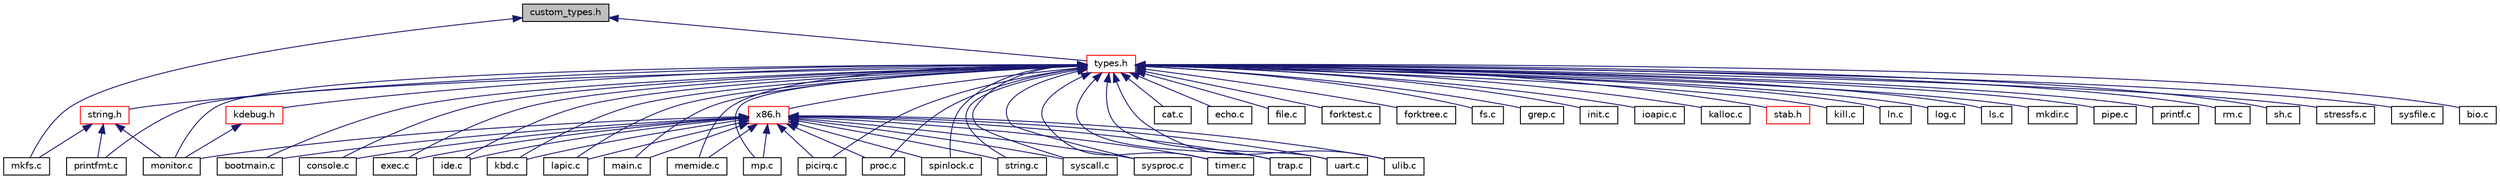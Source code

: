 digraph "custom_types.h"
{
  edge [fontname="Helvetica",fontsize="10",labelfontname="Helvetica",labelfontsize="10"];
  node [fontname="Helvetica",fontsize="10",shape=record];
  Node1 [label="custom_types.h",height=0.2,width=0.4,color="black", fillcolor="grey75", style="filled", fontcolor="black"];
  Node1 -> Node2 [dir="back",color="midnightblue",fontsize="10",style="solid",fontname="Helvetica"];
  Node2 [label="types.h",height=0.2,width=0.4,color="red", fillcolor="white", style="filled",URL="$types_8h.html"];
  Node2 -> Node3 [dir="back",color="midnightblue",fontsize="10",style="solid",fontname="Helvetica"];
  Node3 [label="bio.c",height=0.2,width=0.4,color="black", fillcolor="white", style="filled",URL="$bio_8c.html"];
  Node2 -> Node4 [dir="back",color="midnightblue",fontsize="10",style="solid",fontname="Helvetica"];
  Node4 [label="bootmain.c",height=0.2,width=0.4,color="black", fillcolor="white", style="filled",URL="$bootmain_8c.html"];
  Node2 -> Node5 [dir="back",color="midnightblue",fontsize="10",style="solid",fontname="Helvetica"];
  Node5 [label="x86.h",height=0.2,width=0.4,color="red", fillcolor="white", style="filled",URL="$x86_8h.html"];
  Node5 -> Node4 [dir="back",color="midnightblue",fontsize="10",style="solid",fontname="Helvetica"];
  Node5 -> Node6 [dir="back",color="midnightblue",fontsize="10",style="solid",fontname="Helvetica"];
  Node6 [label="console.c",height=0.2,width=0.4,color="black", fillcolor="white", style="filled",URL="$console_8c.html"];
  Node5 -> Node7 [dir="back",color="midnightblue",fontsize="10",style="solid",fontname="Helvetica"];
  Node7 [label="exec.c",height=0.2,width=0.4,color="black", fillcolor="white", style="filled",URL="$exec_8c.html"];
  Node5 -> Node8 [dir="back",color="midnightblue",fontsize="10",style="solid",fontname="Helvetica"];
  Node8 [label="ide.c",height=0.2,width=0.4,color="black", fillcolor="white", style="filled",URL="$ide_8c.html"];
  Node5 -> Node9 [dir="back",color="midnightblue",fontsize="10",style="solid",fontname="Helvetica"];
  Node9 [label="kbd.c",height=0.2,width=0.4,color="black", fillcolor="white", style="filled",URL="$kbd_8c.html"];
  Node5 -> Node10 [dir="back",color="midnightblue",fontsize="10",style="solid",fontname="Helvetica"];
  Node10 [label="lapic.c",height=0.2,width=0.4,color="black", fillcolor="white", style="filled",URL="$lapic_8c.html"];
  Node5 -> Node11 [dir="back",color="midnightblue",fontsize="10",style="solid",fontname="Helvetica"];
  Node11 [label="main.c",height=0.2,width=0.4,color="black", fillcolor="white", style="filled",URL="$main_8c.html"];
  Node5 -> Node12 [dir="back",color="midnightblue",fontsize="10",style="solid",fontname="Helvetica"];
  Node12 [label="memide.c",height=0.2,width=0.4,color="black", fillcolor="white", style="filled",URL="$memide_8c.html"];
  Node5 -> Node13 [dir="back",color="midnightblue",fontsize="10",style="solid",fontname="Helvetica"];
  Node13 [label="monitor.c",height=0.2,width=0.4,color="black", fillcolor="white", style="filled",URL="$monitor_8c.html"];
  Node5 -> Node14 [dir="back",color="midnightblue",fontsize="10",style="solid",fontname="Helvetica"];
  Node14 [label="mp.c",height=0.2,width=0.4,color="black", fillcolor="white", style="filled",URL="$mp_8c.html"];
  Node5 -> Node15 [dir="back",color="midnightblue",fontsize="10",style="solid",fontname="Helvetica"];
  Node15 [label="picirq.c",height=0.2,width=0.4,color="black", fillcolor="white", style="filled",URL="$picirq_8c.html"];
  Node5 -> Node16 [dir="back",color="midnightblue",fontsize="10",style="solid",fontname="Helvetica"];
  Node16 [label="proc.c",height=0.2,width=0.4,color="black", fillcolor="white", style="filled",URL="$proc_8c.html"];
  Node5 -> Node17 [dir="back",color="midnightblue",fontsize="10",style="solid",fontname="Helvetica"];
  Node17 [label="spinlock.c",height=0.2,width=0.4,color="black", fillcolor="white", style="filled",URL="$spinlock_8c.html"];
  Node5 -> Node18 [dir="back",color="midnightblue",fontsize="10",style="solid",fontname="Helvetica"];
  Node18 [label="string.c",height=0.2,width=0.4,color="black", fillcolor="white", style="filled",URL="$string_8c.html"];
  Node5 -> Node19 [dir="back",color="midnightblue",fontsize="10",style="solid",fontname="Helvetica"];
  Node19 [label="syscall.c",height=0.2,width=0.4,color="black", fillcolor="white", style="filled",URL="$syscall_8c.html"];
  Node5 -> Node20 [dir="back",color="midnightblue",fontsize="10",style="solid",fontname="Helvetica"];
  Node20 [label="sysproc.c",height=0.2,width=0.4,color="black", fillcolor="white", style="filled",URL="$sysproc_8c.html"];
  Node5 -> Node21 [dir="back",color="midnightblue",fontsize="10",style="solid",fontname="Helvetica"];
  Node21 [label="timer.c",height=0.2,width=0.4,color="black", fillcolor="white", style="filled",URL="$timer_8c.html"];
  Node5 -> Node22 [dir="back",color="midnightblue",fontsize="10",style="solid",fontname="Helvetica"];
  Node22 [label="trap.c",height=0.2,width=0.4,color="black", fillcolor="white", style="filled",URL="$trap_8c.html"];
  Node5 -> Node23 [dir="back",color="midnightblue",fontsize="10",style="solid",fontname="Helvetica"];
  Node23 [label="uart.c",height=0.2,width=0.4,color="black", fillcolor="white", style="filled",URL="$uart_8c.html"];
  Node5 -> Node24 [dir="back",color="midnightblue",fontsize="10",style="solid",fontname="Helvetica"];
  Node24 [label="ulib.c",height=0.2,width=0.4,color="black", fillcolor="white", style="filled",URL="$ulib_8c.html"];
  Node2 -> Node25 [dir="back",color="midnightblue",fontsize="10",style="solid",fontname="Helvetica"];
  Node25 [label="cat.c",height=0.2,width=0.4,color="black", fillcolor="white", style="filled",URL="$cat_8c.html"];
  Node2 -> Node6 [dir="back",color="midnightblue",fontsize="10",style="solid",fontname="Helvetica"];
  Node2 -> Node26 [dir="back",color="midnightblue",fontsize="10",style="solid",fontname="Helvetica"];
  Node26 [label="echo.c",height=0.2,width=0.4,color="black", fillcolor="white", style="filled",URL="$echo_8c.html"];
  Node2 -> Node7 [dir="back",color="midnightblue",fontsize="10",style="solid",fontname="Helvetica"];
  Node2 -> Node27 [dir="back",color="midnightblue",fontsize="10",style="solid",fontname="Helvetica"];
  Node27 [label="file.c",height=0.2,width=0.4,color="black", fillcolor="white", style="filled",URL="$file_8c.html"];
  Node2 -> Node28 [dir="back",color="midnightblue",fontsize="10",style="solid",fontname="Helvetica"];
  Node28 [label="forktest.c",height=0.2,width=0.4,color="black", fillcolor="white", style="filled",URL="$forktest_8c.html"];
  Node2 -> Node29 [dir="back",color="midnightblue",fontsize="10",style="solid",fontname="Helvetica"];
  Node29 [label="forktree.c",height=0.2,width=0.4,color="black", fillcolor="white", style="filled",URL="$forktree_8c.html"];
  Node2 -> Node30 [dir="back",color="midnightblue",fontsize="10",style="solid",fontname="Helvetica"];
  Node30 [label="fs.c",height=0.2,width=0.4,color="black", fillcolor="white", style="filled",URL="$fs_8c.html"];
  Node2 -> Node31 [dir="back",color="midnightblue",fontsize="10",style="solid",fontname="Helvetica"];
  Node31 [label="grep.c",height=0.2,width=0.4,color="black", fillcolor="white", style="filled",URL="$grep_8c.html"];
  Node2 -> Node8 [dir="back",color="midnightblue",fontsize="10",style="solid",fontname="Helvetica"];
  Node2 -> Node32 [dir="back",color="midnightblue",fontsize="10",style="solid",fontname="Helvetica"];
  Node32 [label="init.c",height=0.2,width=0.4,color="black", fillcolor="white", style="filled",URL="$init_8c.html"];
  Node2 -> Node33 [dir="back",color="midnightblue",fontsize="10",style="solid",fontname="Helvetica"];
  Node33 [label="ioapic.c",height=0.2,width=0.4,color="black", fillcolor="white", style="filled",URL="$ioapic_8c.html"];
  Node2 -> Node34 [dir="back",color="midnightblue",fontsize="10",style="solid",fontname="Helvetica"];
  Node34 [label="kalloc.c",height=0.2,width=0.4,color="black", fillcolor="white", style="filled",URL="$kalloc_8c.html"];
  Node2 -> Node9 [dir="back",color="midnightblue",fontsize="10",style="solid",fontname="Helvetica"];
  Node2 -> Node35 [dir="back",color="midnightblue",fontsize="10",style="solid",fontname="Helvetica"];
  Node35 [label="stab.h",height=0.2,width=0.4,color="red", fillcolor="white", style="filled",URL="$stab_8h.html"];
  Node2 -> Node36 [dir="back",color="midnightblue",fontsize="10",style="solid",fontname="Helvetica"];
  Node36 [label="string.h",height=0.2,width=0.4,color="red", fillcolor="white", style="filled",URL="$string_8h.html"];
  Node36 -> Node37 [dir="back",color="midnightblue",fontsize="10",style="solid",fontname="Helvetica"];
  Node37 [label="mkfs.c",height=0.2,width=0.4,color="black", fillcolor="white", style="filled",URL="$mkfs_8c.html"];
  Node36 -> Node13 [dir="back",color="midnightblue",fontsize="10",style="solid",fontname="Helvetica"];
  Node36 -> Node38 [dir="back",color="midnightblue",fontsize="10",style="solid",fontname="Helvetica"];
  Node38 [label="printfmt.c",height=0.2,width=0.4,color="black", fillcolor="white", style="filled",URL="$printfmt_8c.html"];
  Node2 -> Node39 [dir="back",color="midnightblue",fontsize="10",style="solid",fontname="Helvetica"];
  Node39 [label="kdebug.h",height=0.2,width=0.4,color="red", fillcolor="white", style="filled",URL="$kdebug_8h.html"];
  Node39 -> Node13 [dir="back",color="midnightblue",fontsize="10",style="solid",fontname="Helvetica"];
  Node2 -> Node40 [dir="back",color="midnightblue",fontsize="10",style="solid",fontname="Helvetica"];
  Node40 [label="kill.c",height=0.2,width=0.4,color="black", fillcolor="white", style="filled",URL="$kill_8c.html"];
  Node2 -> Node10 [dir="back",color="midnightblue",fontsize="10",style="solid",fontname="Helvetica"];
  Node2 -> Node41 [dir="back",color="midnightblue",fontsize="10",style="solid",fontname="Helvetica"];
  Node41 [label="ln.c",height=0.2,width=0.4,color="black", fillcolor="white", style="filled",URL="$ln_8c.html"];
  Node2 -> Node42 [dir="back",color="midnightblue",fontsize="10",style="solid",fontname="Helvetica"];
  Node42 [label="log.c",height=0.2,width=0.4,color="black", fillcolor="white", style="filled",URL="$log_8c.html"];
  Node2 -> Node43 [dir="back",color="midnightblue",fontsize="10",style="solid",fontname="Helvetica"];
  Node43 [label="ls.c",height=0.2,width=0.4,color="black", fillcolor="white", style="filled",URL="$ls_8c.html"];
  Node2 -> Node11 [dir="back",color="midnightblue",fontsize="10",style="solid",fontname="Helvetica"];
  Node2 -> Node12 [dir="back",color="midnightblue",fontsize="10",style="solid",fontname="Helvetica"];
  Node2 -> Node44 [dir="back",color="midnightblue",fontsize="10",style="solid",fontname="Helvetica"];
  Node44 [label="mkdir.c",height=0.2,width=0.4,color="black", fillcolor="white", style="filled",URL="$mkdir_8c.html"];
  Node2 -> Node13 [dir="back",color="midnightblue",fontsize="10",style="solid",fontname="Helvetica"];
  Node2 -> Node14 [dir="back",color="midnightblue",fontsize="10",style="solid",fontname="Helvetica"];
  Node2 -> Node15 [dir="back",color="midnightblue",fontsize="10",style="solid",fontname="Helvetica"];
  Node2 -> Node45 [dir="back",color="midnightblue",fontsize="10",style="solid",fontname="Helvetica"];
  Node45 [label="pipe.c",height=0.2,width=0.4,color="black", fillcolor="white", style="filled",URL="$pipe_8c.html"];
  Node2 -> Node46 [dir="back",color="midnightblue",fontsize="10",style="solid",fontname="Helvetica"];
  Node46 [label="printf.c",height=0.2,width=0.4,color="black", fillcolor="white", style="filled",URL="$printf_8c.html"];
  Node2 -> Node38 [dir="back",color="midnightblue",fontsize="10",style="solid",fontname="Helvetica"];
  Node2 -> Node16 [dir="back",color="midnightblue",fontsize="10",style="solid",fontname="Helvetica"];
  Node2 -> Node47 [dir="back",color="midnightblue",fontsize="10",style="solid",fontname="Helvetica"];
  Node47 [label="rm.c",height=0.2,width=0.4,color="black", fillcolor="white", style="filled",URL="$rm_8c.html"];
  Node2 -> Node48 [dir="back",color="midnightblue",fontsize="10",style="solid",fontname="Helvetica"];
  Node48 [label="sh.c",height=0.2,width=0.4,color="black", fillcolor="white", style="filled",URL="$sh_8c.html"];
  Node2 -> Node17 [dir="back",color="midnightblue",fontsize="10",style="solid",fontname="Helvetica"];
  Node2 -> Node49 [dir="back",color="midnightblue",fontsize="10",style="solid",fontname="Helvetica"];
  Node49 [label="stressfs.c",height=0.2,width=0.4,color="black", fillcolor="white", style="filled",URL="$stressfs_8c.html"];
  Node2 -> Node18 [dir="back",color="midnightblue",fontsize="10",style="solid",fontname="Helvetica"];
  Node2 -> Node19 [dir="back",color="midnightblue",fontsize="10",style="solid",fontname="Helvetica"];
  Node2 -> Node50 [dir="back",color="midnightblue",fontsize="10",style="solid",fontname="Helvetica"];
  Node50 [label="sysfile.c",height=0.2,width=0.4,color="black", fillcolor="white", style="filled",URL="$sysfile_8c.html"];
  Node2 -> Node20 [dir="back",color="midnightblue",fontsize="10",style="solid",fontname="Helvetica"];
  Node2 -> Node21 [dir="back",color="midnightblue",fontsize="10",style="solid",fontname="Helvetica"];
  Node2 -> Node22 [dir="back",color="midnightblue",fontsize="10",style="solid",fontname="Helvetica"];
  Node2 -> Node23 [dir="back",color="midnightblue",fontsize="10",style="solid",fontname="Helvetica"];
  Node2 -> Node24 [dir="back",color="midnightblue",fontsize="10",style="solid",fontname="Helvetica"];
  Node1 -> Node37 [dir="back",color="midnightblue",fontsize="10",style="solid",fontname="Helvetica"];
}
